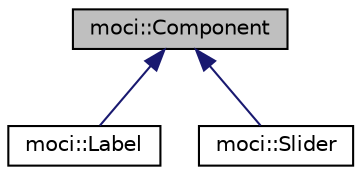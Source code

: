 digraph "moci::Component"
{
 // INTERACTIVE_SVG=YES
  edge [fontname="Helvetica",fontsize="10",labelfontname="Helvetica",labelfontsize="10"];
  node [fontname="Helvetica",fontsize="10",shape=record];
  Node0 [label="moci::Component",height=0.2,width=0.4,color="black", fillcolor="grey75", style="filled", fontcolor="black"];
  Node0 -> Node1 [dir="back",color="midnightblue",fontsize="10",style="solid",fontname="Helvetica"];
  Node1 [label="moci::Label",height=0.2,width=0.4,color="black", fillcolor="white", style="filled",URL="$classmoci_1_1Label.html"];
  Node0 -> Node2 [dir="back",color="midnightblue",fontsize="10",style="solid",fontname="Helvetica"];
  Node2 [label="moci::Slider",height=0.2,width=0.4,color="black", fillcolor="white", style="filled",URL="$classmoci_1_1Slider.html"];
}
